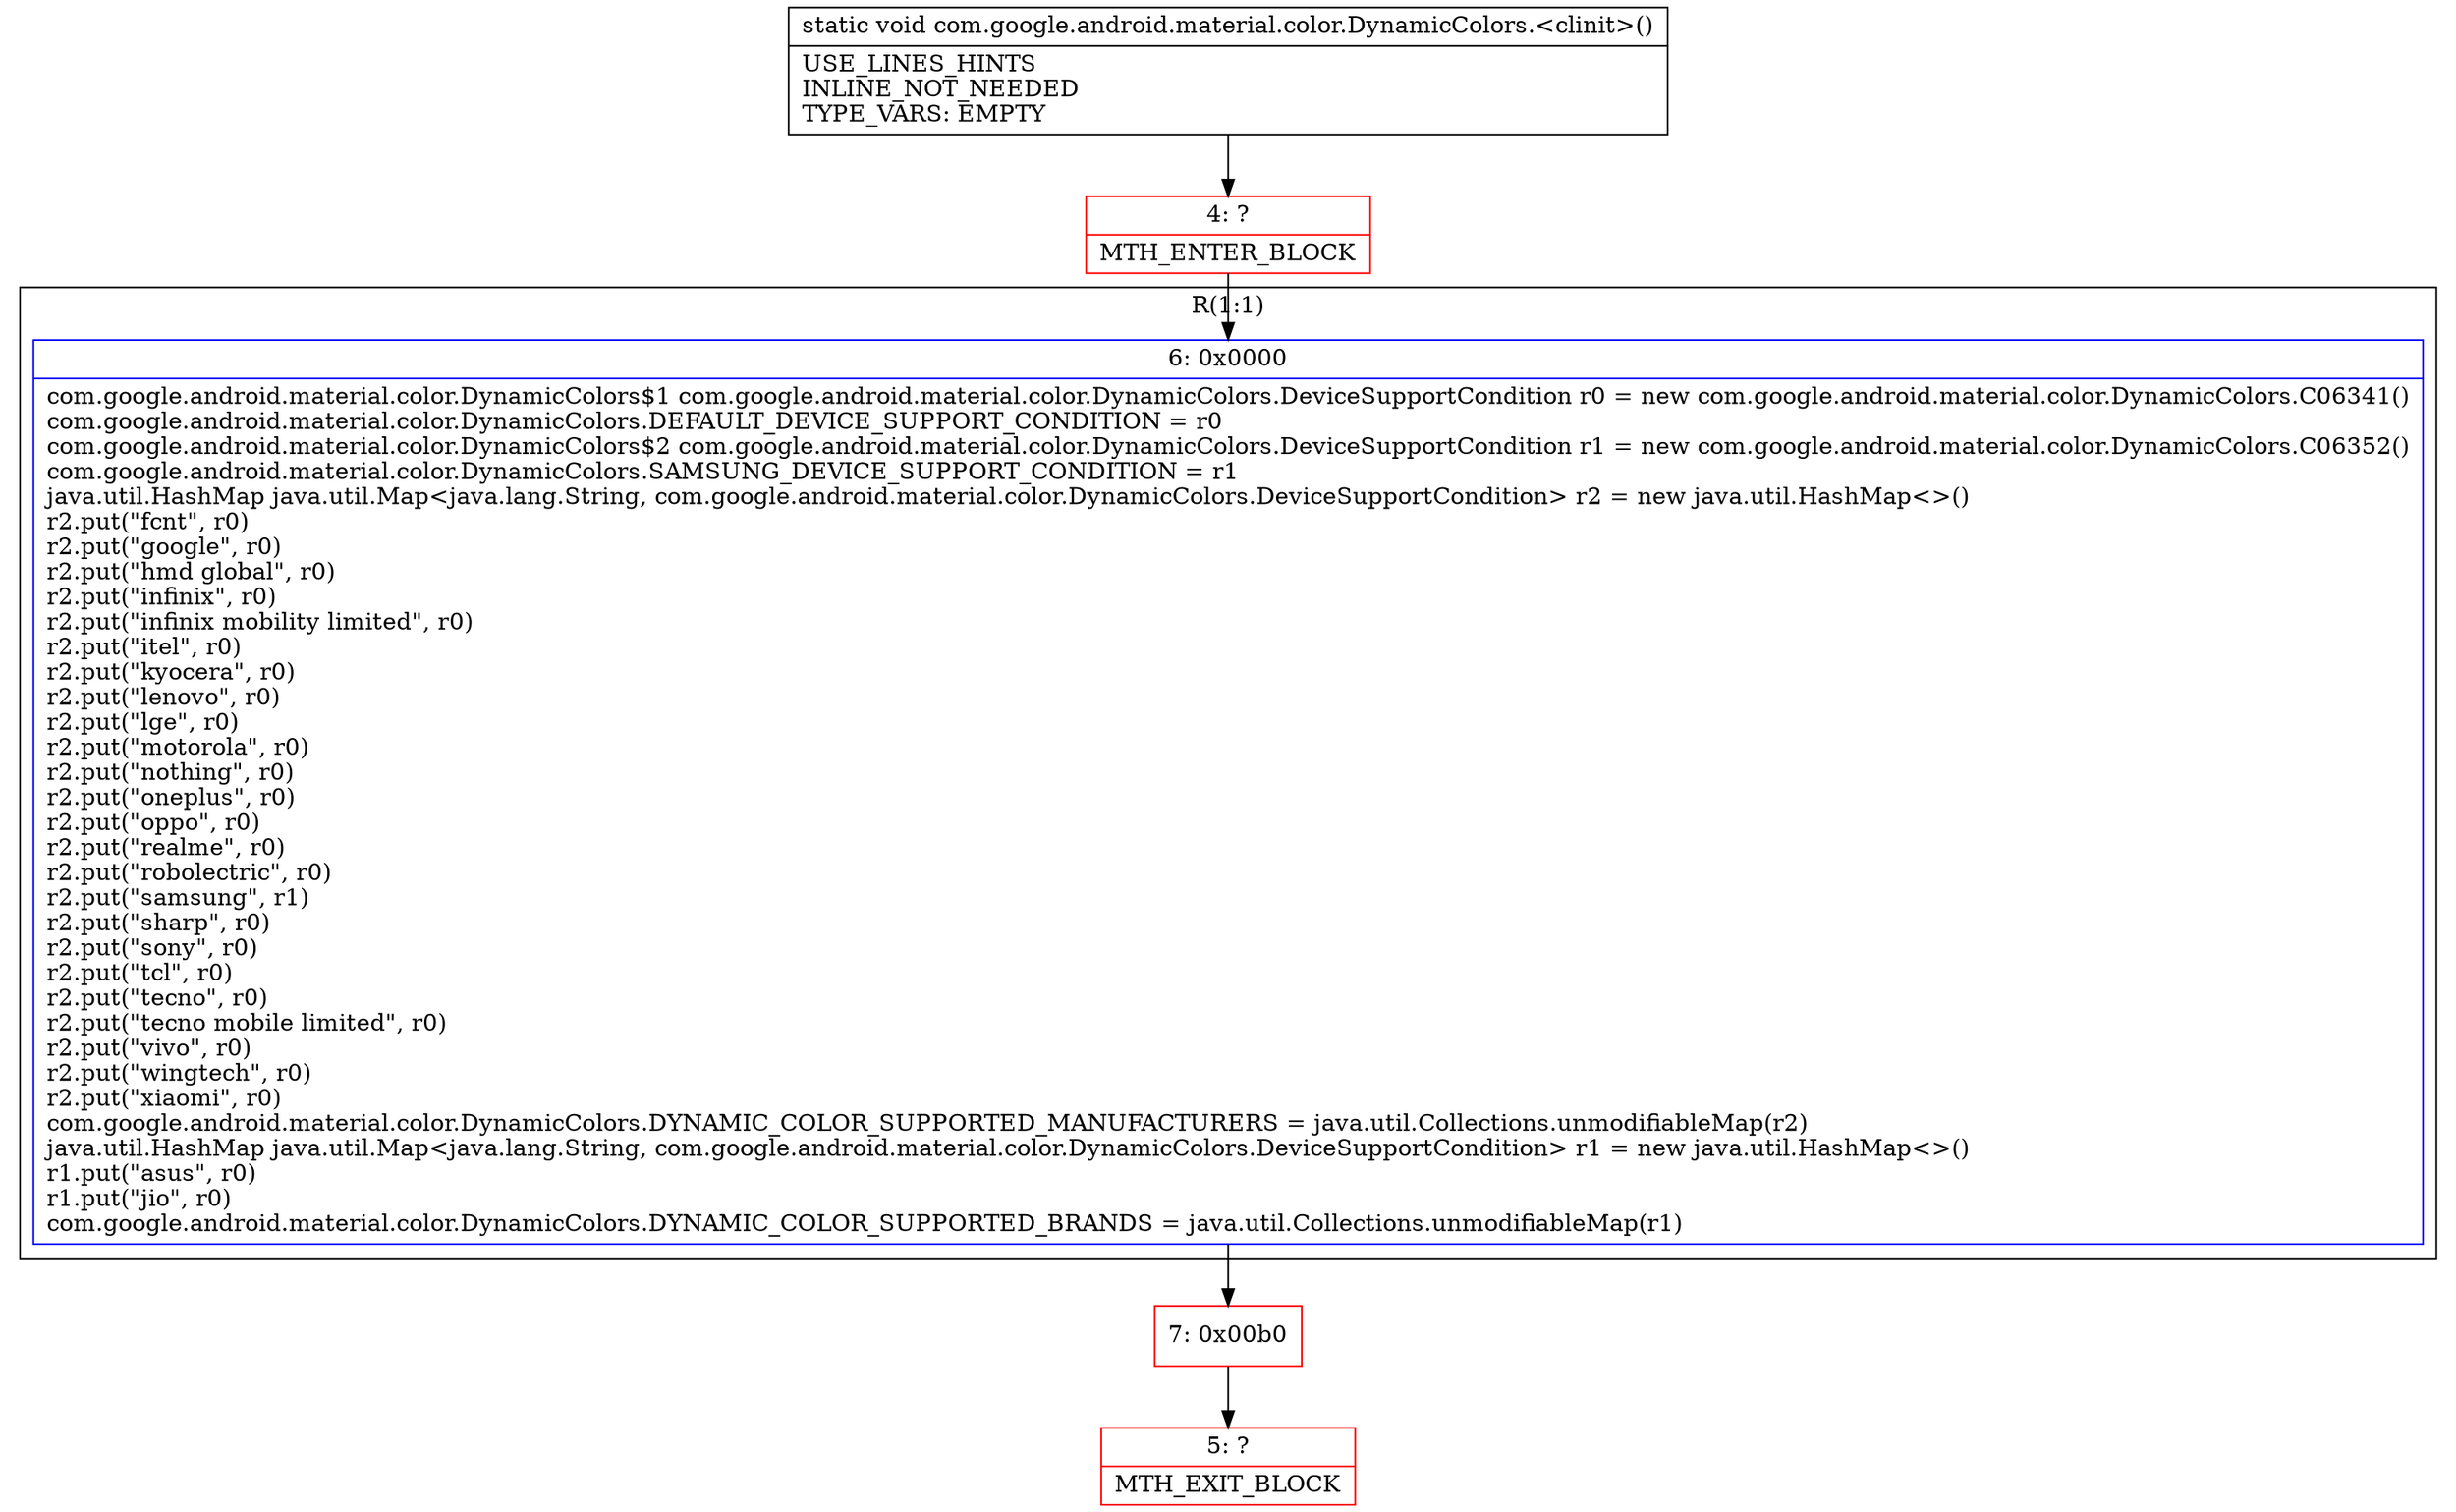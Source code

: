 digraph "CFG forcom.google.android.material.color.DynamicColors.\<clinit\>()V" {
subgraph cluster_Region_3958080 {
label = "R(1:1)";
node [shape=record,color=blue];
Node_6 [shape=record,label="{6\:\ 0x0000|com.google.android.material.color.DynamicColors$1 com.google.android.material.color.DynamicColors.DeviceSupportCondition r0 = new com.google.android.material.color.DynamicColors.C06341()\lcom.google.android.material.color.DynamicColors.DEFAULT_DEVICE_SUPPORT_CONDITION = r0\lcom.google.android.material.color.DynamicColors$2 com.google.android.material.color.DynamicColors.DeviceSupportCondition r1 = new com.google.android.material.color.DynamicColors.C06352()\lcom.google.android.material.color.DynamicColors.SAMSUNG_DEVICE_SUPPORT_CONDITION = r1\ljava.util.HashMap java.util.Map\<java.lang.String, com.google.android.material.color.DynamicColors.DeviceSupportCondition\> r2 = new java.util.HashMap\<\>()\lr2.put(\"fcnt\", r0)\lr2.put(\"google\", r0)\lr2.put(\"hmd global\", r0)\lr2.put(\"infinix\", r0)\lr2.put(\"infinix mobility limited\", r0)\lr2.put(\"itel\", r0)\lr2.put(\"kyocera\", r0)\lr2.put(\"lenovo\", r0)\lr2.put(\"lge\", r0)\lr2.put(\"motorola\", r0)\lr2.put(\"nothing\", r0)\lr2.put(\"oneplus\", r0)\lr2.put(\"oppo\", r0)\lr2.put(\"realme\", r0)\lr2.put(\"robolectric\", r0)\lr2.put(\"samsung\", r1)\lr2.put(\"sharp\", r0)\lr2.put(\"sony\", r0)\lr2.put(\"tcl\", r0)\lr2.put(\"tecno\", r0)\lr2.put(\"tecno mobile limited\", r0)\lr2.put(\"vivo\", r0)\lr2.put(\"wingtech\", r0)\lr2.put(\"xiaomi\", r0)\lcom.google.android.material.color.DynamicColors.DYNAMIC_COLOR_SUPPORTED_MANUFACTURERS = java.util.Collections.unmodifiableMap(r2)\ljava.util.HashMap java.util.Map\<java.lang.String, com.google.android.material.color.DynamicColors.DeviceSupportCondition\> r1 = new java.util.HashMap\<\>()\lr1.put(\"asus\", r0)\lr1.put(\"jio\", r0)\lcom.google.android.material.color.DynamicColors.DYNAMIC_COLOR_SUPPORTED_BRANDS = java.util.Collections.unmodifiableMap(r1)\l}"];
}
Node_4 [shape=record,color=red,label="{4\:\ ?|MTH_ENTER_BLOCK\l}"];
Node_7 [shape=record,color=red,label="{7\:\ 0x00b0}"];
Node_5 [shape=record,color=red,label="{5\:\ ?|MTH_EXIT_BLOCK\l}"];
MethodNode[shape=record,label="{static void com.google.android.material.color.DynamicColors.\<clinit\>()  | USE_LINES_HINTS\lINLINE_NOT_NEEDED\lTYPE_VARS: EMPTY\l}"];
MethodNode -> Node_4;Node_6 -> Node_7;
Node_4 -> Node_6;
Node_7 -> Node_5;
}

